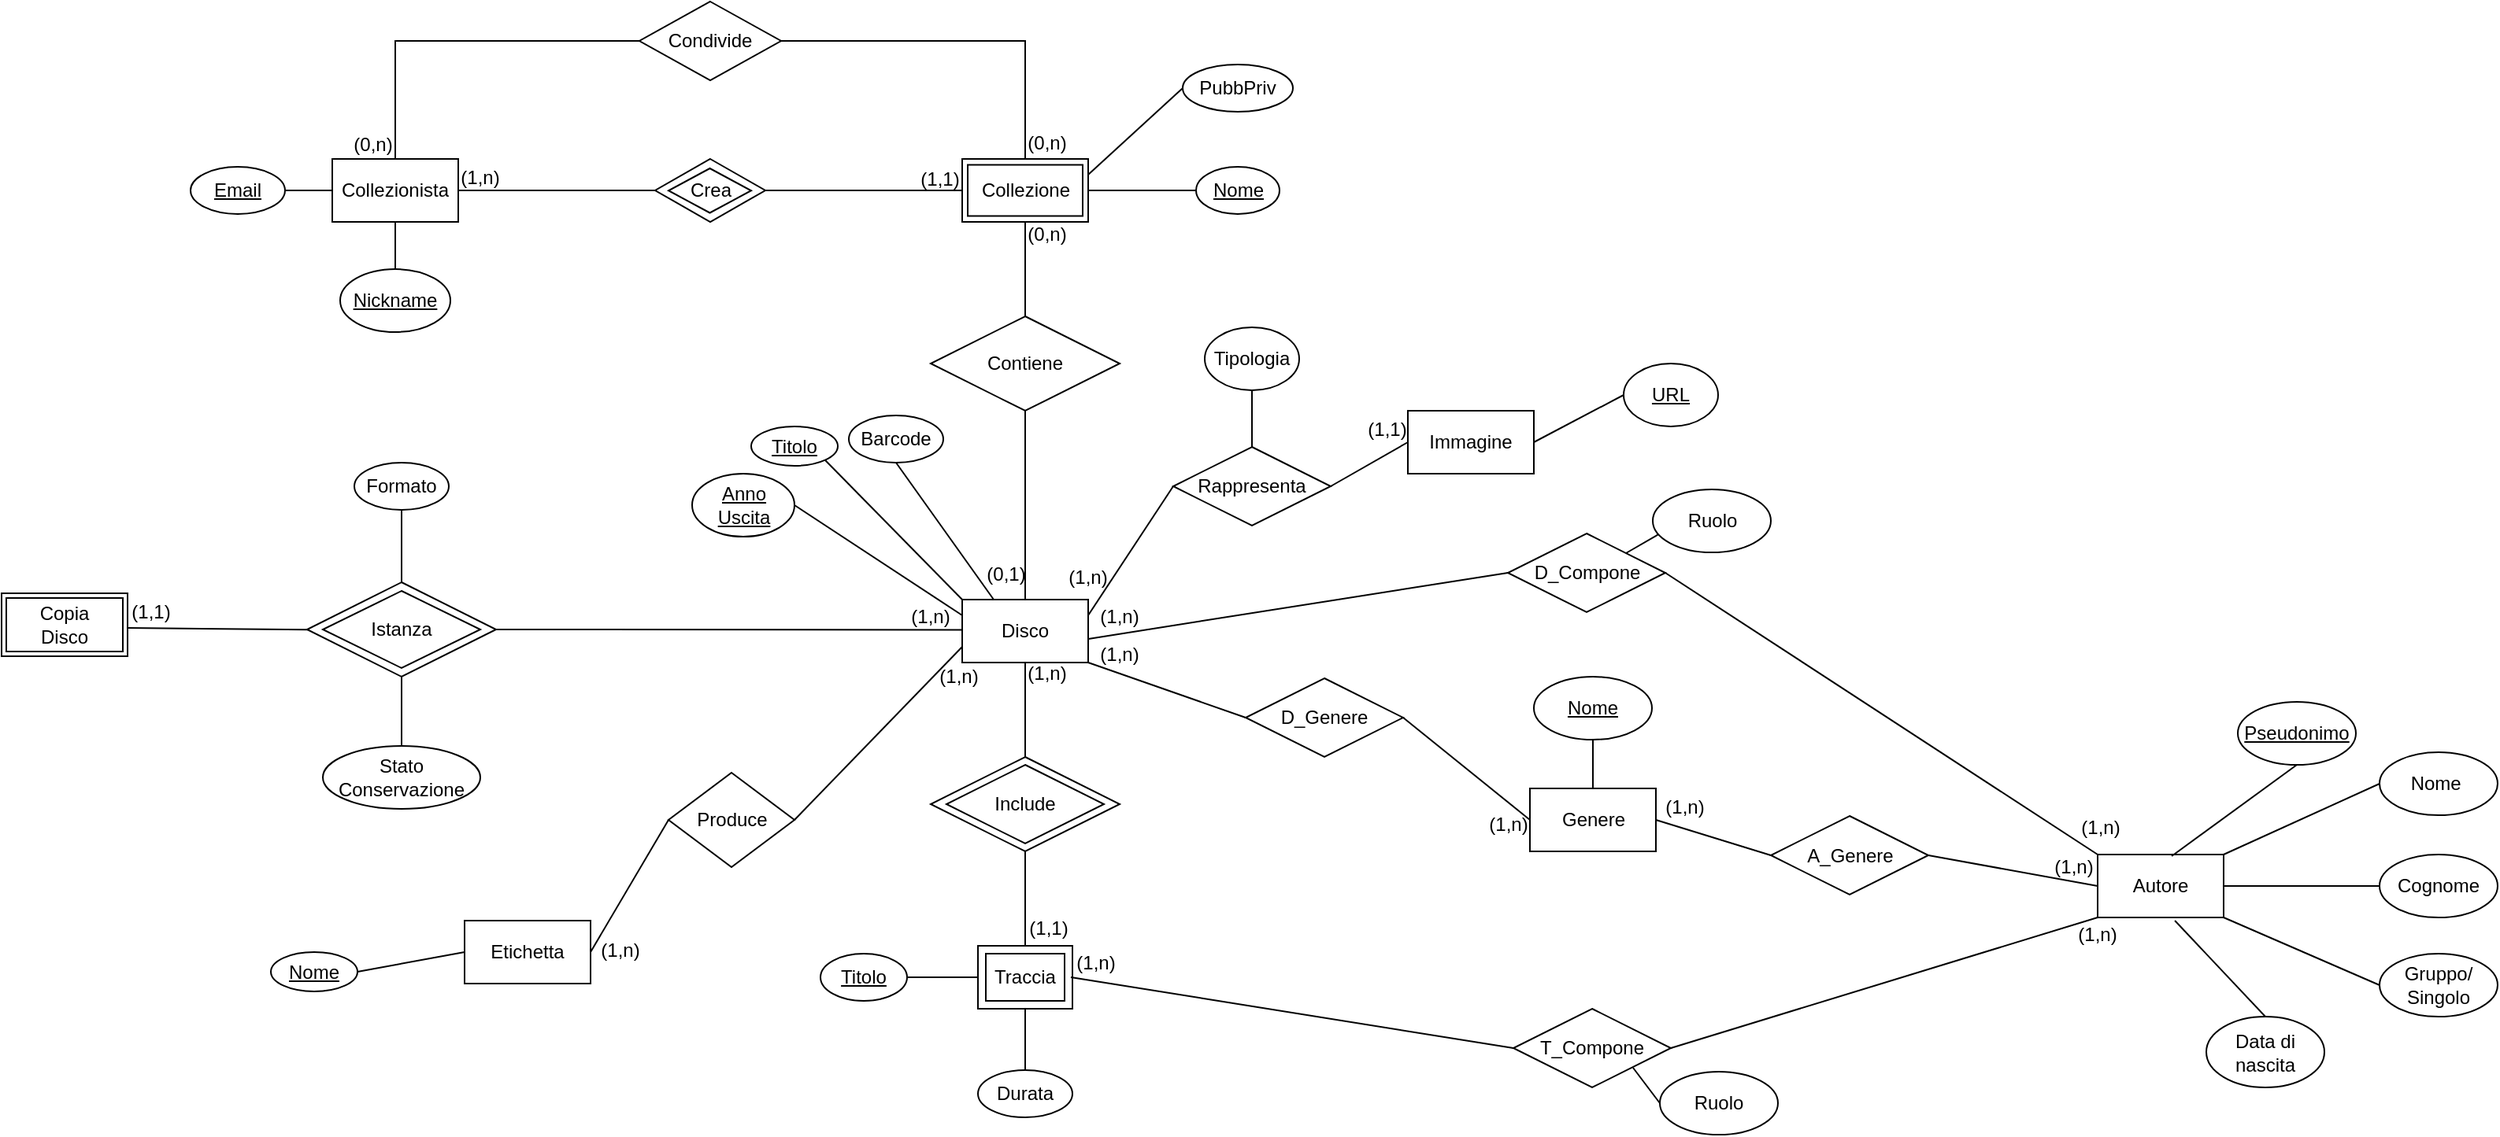 <mxfile version="21.5.0" type="device">
  <diagram name="Pagina-1" id="AUKafK9YzCT3ey8rN1MC">
    <mxGraphModel dx="1657" dy="1812" grid="1" gridSize="10" guides="1" tooltips="1" connect="1" arrows="1" fold="1" page="1" pageScale="1" pageWidth="827" pageHeight="1169" math="0" shadow="0">
      <root>
        <mxCell id="0" />
        <mxCell id="1" parent="0" />
        <mxCell id="5_9Dcx78BWzQc5fCKyHC-1" value="Collezionista" style="rounded=0;whiteSpace=wrap;html=1;" parent="1" vertex="1">
          <mxGeometry x="-170" y="10" width="80" height="40" as="geometry" />
        </mxCell>
        <mxCell id="5_9Dcx78BWzQc5fCKyHC-2" value="Collezione" style="rounded=0;whiteSpace=wrap;html=1;" parent="1" vertex="1">
          <mxGeometry x="230" y="10" width="80" height="40" as="geometry" />
        </mxCell>
        <mxCell id="5_9Dcx78BWzQc5fCKyHC-3" value="Traccia&lt;br&gt;" style="rounded=0;whiteSpace=wrap;html=1;" parent="1" vertex="1">
          <mxGeometry x="240" y="510" width="60" height="40" as="geometry" />
        </mxCell>
        <mxCell id="5_9Dcx78BWzQc5fCKyHC-4" value="Disco&lt;br&gt;" style="rounded=0;whiteSpace=wrap;html=1;" parent="1" vertex="1">
          <mxGeometry x="230" y="290" width="80" height="40" as="geometry" />
        </mxCell>
        <mxCell id="5_9Dcx78BWzQc5fCKyHC-5" value="Autore" style="rounded=0;whiteSpace=wrap;html=1;" parent="1" vertex="1">
          <mxGeometry x="951" y="452" width="80" height="40" as="geometry" />
        </mxCell>
        <mxCell id="5_9Dcx78BWzQc5fCKyHC-6" value="&lt;u&gt;Email&lt;/u&gt;" style="ellipse;whiteSpace=wrap;html=1;align=center;" parent="1" vertex="1">
          <mxGeometry x="-260" y="15" width="60" height="30" as="geometry" />
        </mxCell>
        <mxCell id="5_9Dcx78BWzQc5fCKyHC-7" value="&lt;u&gt;Nickname&lt;/u&gt;" style="ellipse;whiteSpace=wrap;html=1;align=center;" parent="1" vertex="1">
          <mxGeometry x="-165" y="80" width="70" height="40" as="geometry" />
        </mxCell>
        <mxCell id="5_9Dcx78BWzQc5fCKyHC-8" value="Crea" style="shape=rhombus;perimeter=rhombusPerimeter;whiteSpace=wrap;html=1;align=center;" parent="1" vertex="1">
          <mxGeometry x="35" y="10" width="70" height="40" as="geometry" />
        </mxCell>
        <mxCell id="5_9Dcx78BWzQc5fCKyHC-9" value="Contiene" style="shape=rhombus;perimeter=rhombusPerimeter;whiteSpace=wrap;html=1;align=center;" parent="1" vertex="1">
          <mxGeometry x="210" y="110" width="120" height="60" as="geometry" />
        </mxCell>
        <mxCell id="5_9Dcx78BWzQc5fCKyHC-10" value="Include*" style="shape=rhombus;perimeter=rhombusPerimeter;whiteSpace=wrap;html=1;align=center;" parent="1" vertex="1">
          <mxGeometry x="210" y="390" width="120" height="60" as="geometry" />
        </mxCell>
        <mxCell id="5_9Dcx78BWzQc5fCKyHC-11" value="Condivide" style="shape=rhombus;perimeter=rhombusPerimeter;whiteSpace=wrap;html=1;align=center;" parent="1" vertex="1">
          <mxGeometry x="25" y="-90" width="90" height="50" as="geometry" />
        </mxCell>
        <mxCell id="5_9Dcx78BWzQc5fCKyHC-12" value="PubbPriv" style="ellipse;whiteSpace=wrap;html=1;align=center;" parent="1" vertex="1">
          <mxGeometry x="370" y="-50" width="70" height="30" as="geometry" />
        </mxCell>
        <mxCell id="5_9Dcx78BWzQc5fCKyHC-13" value="D_Compone" style="shape=rhombus;perimeter=rhombusPerimeter;whiteSpace=wrap;html=1;align=center;" parent="1" vertex="1">
          <mxGeometry x="576.5" y="248" width="100" height="50" as="geometry" />
        </mxCell>
        <mxCell id="5_9Dcx78BWzQc5fCKyHC-14" value="T_Compone" style="shape=rhombus;perimeter=rhombusPerimeter;whiteSpace=wrap;html=1;align=center;" parent="1" vertex="1">
          <mxGeometry x="580" y="550" width="100" height="50" as="geometry" />
        </mxCell>
        <mxCell id="5_9Dcx78BWzQc5fCKyHC-15" value="" style="endArrow=none;html=1;rounded=0;exitX=1;exitY=0.5;exitDx=0;exitDy=0;entryX=0;entryY=0;entryDx=0;entryDy=0;" parent="1" source="5_9Dcx78BWzQc5fCKyHC-13" target="5_9Dcx78BWzQc5fCKyHC-5" edge="1">
          <mxGeometry relative="1" as="geometry">
            <mxPoint x="761" y="461.58" as="sourcePoint" />
            <mxPoint x="921" y="461.58" as="targetPoint" />
          </mxGeometry>
        </mxCell>
        <mxCell id="5_9Dcx78BWzQc5fCKyHC-16" value="" style="endArrow=none;html=1;rounded=0;entryX=0;entryY=1;entryDx=0;entryDy=0;exitX=1;exitY=0.5;exitDx=0;exitDy=0;" parent="1" source="5_9Dcx78BWzQc5fCKyHC-14" target="5_9Dcx78BWzQc5fCKyHC-5" edge="1">
          <mxGeometry relative="1" as="geometry">
            <mxPoint x="791" y="527" as="sourcePoint" />
            <mxPoint x="981" y="502" as="targetPoint" />
          </mxGeometry>
        </mxCell>
        <mxCell id="5_9Dcx78BWzQc5fCKyHC-17" value="" style="endArrow=none;html=1;rounded=0;entryX=0;entryY=0.5;entryDx=0;entryDy=0;exitX=1.002;exitY=0.624;exitDx=0;exitDy=0;exitPerimeter=0;" parent="1" source="5_9Dcx78BWzQc5fCKyHC-4" target="5_9Dcx78BWzQc5fCKyHC-13" edge="1">
          <mxGeometry relative="1" as="geometry">
            <mxPoint x="309" y="320" as="sourcePoint" />
            <mxPoint x="709" y="460" as="targetPoint" />
          </mxGeometry>
        </mxCell>
        <mxCell id="5_9Dcx78BWzQc5fCKyHC-18" value="" style="endArrow=none;html=1;rounded=0;entryX=1;entryY=0.5;entryDx=0;entryDy=0;exitX=0;exitY=0.5;exitDx=0;exitDy=0;" parent="1" source="5_9Dcx78BWzQc5fCKyHC-14" edge="1">
          <mxGeometry relative="1" as="geometry">
            <mxPoint x="549" y="460" as="sourcePoint" />
            <mxPoint x="299" y="530" as="targetPoint" />
          </mxGeometry>
        </mxCell>
        <mxCell id="5_9Dcx78BWzQc5fCKyHC-19" value="" style="endArrow=none;html=1;rounded=0;entryX=0.5;entryY=1;entryDx=0;entryDy=0;exitX=0.5;exitY=0;exitDx=0;exitDy=0;" parent="1" source="5_9Dcx78BWzQc5fCKyHC-10" target="5_9Dcx78BWzQc5fCKyHC-4" edge="1">
          <mxGeometry relative="1" as="geometry">
            <mxPoint x="555" y="460" as="sourcePoint" />
            <mxPoint x="715" y="460" as="targetPoint" />
          </mxGeometry>
        </mxCell>
        <mxCell id="5_9Dcx78BWzQc5fCKyHC-20" value="" style="endArrow=none;html=1;rounded=0;entryX=0.5;entryY=1;entryDx=0;entryDy=0;exitX=0.5;exitY=0;exitDx=0;exitDy=0;" parent="1" source="5_9Dcx78BWzQc5fCKyHC-4" target="5_9Dcx78BWzQc5fCKyHC-9" edge="1">
          <mxGeometry relative="1" as="geometry">
            <mxPoint x="180" y="280" as="sourcePoint" />
            <mxPoint x="340" y="280" as="targetPoint" />
          </mxGeometry>
        </mxCell>
        <mxCell id="5_9Dcx78BWzQc5fCKyHC-21" value="" style="endArrow=none;html=1;rounded=0;entryX=0.5;entryY=0;entryDx=0;entryDy=0;exitX=0.5;exitY=1;exitDx=0;exitDy=0;" parent="1" source="5_9Dcx78BWzQc5fCKyHC-2" target="5_9Dcx78BWzQc5fCKyHC-9" edge="1">
          <mxGeometry relative="1" as="geometry">
            <mxPoint x="105" y="80" as="sourcePoint" />
            <mxPoint x="265" y="80" as="targetPoint" />
          </mxGeometry>
        </mxCell>
        <mxCell id="5_9Dcx78BWzQc5fCKyHC-22" value="" style="endArrow=none;html=1;rounded=0;entryX=0.5;entryY=0;entryDx=0;entryDy=0;exitX=0.5;exitY=1;exitDx=0;exitDy=0;" parent="1" source="5_9Dcx78BWzQc5fCKyHC-10" target="5_9Dcx78BWzQc5fCKyHC-3" edge="1">
          <mxGeometry relative="1" as="geometry">
            <mxPoint x="180" y="280" as="sourcePoint" />
            <mxPoint x="340" y="280" as="targetPoint" />
          </mxGeometry>
        </mxCell>
        <mxCell id="5_9Dcx78BWzQc5fCKyHC-23" value="" style="endArrow=none;html=1;rounded=0;entryX=0;entryY=0.5;entryDx=0;entryDy=0;exitX=1;exitY=0.5;exitDx=0;exitDy=0;" parent="1" source="5_9Dcx78BWzQc5fCKyHC-8" target="5_9Dcx78BWzQc5fCKyHC-2" edge="1">
          <mxGeometry relative="1" as="geometry">
            <mxPoint x="180" y="180" as="sourcePoint" />
            <mxPoint x="340" y="180" as="targetPoint" />
          </mxGeometry>
        </mxCell>
        <mxCell id="5_9Dcx78BWzQc5fCKyHC-24" value="" style="endArrow=none;html=1;rounded=0;entryX=1;entryY=0.5;entryDx=0;entryDy=0;exitX=0;exitY=0.5;exitDx=0;exitDy=0;" parent="1" source="5_9Dcx78BWzQc5fCKyHC-8" target="5_9Dcx78BWzQc5fCKyHC-1" edge="1">
          <mxGeometry relative="1" as="geometry">
            <mxPoint x="180" y="180" as="sourcePoint" />
            <mxPoint x="340" y="180" as="targetPoint" />
          </mxGeometry>
        </mxCell>
        <mxCell id="5_9Dcx78BWzQc5fCKyHC-25" value="" style="endArrow=none;html=1;rounded=0;entryX=1;entryY=0.5;entryDx=0;entryDy=0;exitX=0.5;exitY=0;exitDx=0;exitDy=0;" parent="1" source="5_9Dcx78BWzQc5fCKyHC-2" target="5_9Dcx78BWzQc5fCKyHC-11" edge="1">
          <mxGeometry relative="1" as="geometry">
            <mxPoint x="270" y="-65" as="sourcePoint" />
            <mxPoint x="340" y="180" as="targetPoint" />
            <Array as="points">
              <mxPoint x="270" y="-65" />
            </Array>
          </mxGeometry>
        </mxCell>
        <mxCell id="5_9Dcx78BWzQc5fCKyHC-26" value="" style="endArrow=none;html=1;rounded=0;entryX=0;entryY=0.5;entryDx=0;entryDy=0;exitX=0.5;exitY=0;exitDx=0;exitDy=0;" parent="1" target="5_9Dcx78BWzQc5fCKyHC-11" edge="1">
          <mxGeometry relative="1" as="geometry">
            <mxPoint x="-130" y="10" as="sourcePoint" />
            <mxPoint x="20" y="-65" as="targetPoint" />
            <Array as="points">
              <mxPoint x="-130" y="-65" />
            </Array>
          </mxGeometry>
        </mxCell>
        <mxCell id="5_9Dcx78BWzQc5fCKyHC-27" value="Ruolo" style="ellipse;whiteSpace=wrap;html=1;align=center;" parent="1" vertex="1">
          <mxGeometry x="668.5" y="220" width="75" height="40" as="geometry" />
        </mxCell>
        <mxCell id="5_9Dcx78BWzQc5fCKyHC-28" value="&lt;u&gt;Nome&lt;/u&gt;" style="ellipse;whiteSpace=wrap;html=1;align=center;" parent="1" vertex="1">
          <mxGeometry x="378.5" y="15" width="53" height="30" as="geometry" />
        </mxCell>
        <mxCell id="5_9Dcx78BWzQc5fCKyHC-29" value="Durata" style="ellipse;whiteSpace=wrap;html=1;align=center;" parent="1" vertex="1">
          <mxGeometry x="240" y="589" width="60" height="30" as="geometry" />
        </mxCell>
        <mxCell id="5_9Dcx78BWzQc5fCKyHC-30" value="&lt;u&gt;Titolo&lt;/u&gt;" style="ellipse;whiteSpace=wrap;html=1;align=center;" parent="1" vertex="1">
          <mxGeometry x="140" y="515" width="55" height="30" as="geometry" />
        </mxCell>
        <mxCell id="5_9Dcx78BWzQc5fCKyHC-31" value="Stato&lt;br&gt;Conservazione" style="ellipse;whiteSpace=wrap;html=1;align=center;" parent="1" vertex="1">
          <mxGeometry x="-176" y="383" width="100" height="40" as="geometry" />
        </mxCell>
        <mxCell id="5_9Dcx78BWzQc5fCKyHC-32" value="Formato&lt;br&gt;" style="ellipse;whiteSpace=wrap;html=1;align=center;" parent="1" vertex="1">
          <mxGeometry x="-156" y="203" width="60" height="30" as="geometry" />
        </mxCell>
        <mxCell id="5_9Dcx78BWzQc5fCKyHC-33" value="&lt;u&gt;Anno&lt;br&gt;Uscita&lt;/u&gt;" style="ellipse;whiteSpace=wrap;html=1;align=center;" parent="1" vertex="1">
          <mxGeometry x="58.5" y="210" width="65" height="40" as="geometry" />
        </mxCell>
        <mxCell id="5_9Dcx78BWzQc5fCKyHC-34" value="&lt;u&gt;Titolo&lt;/u&gt;" style="ellipse;whiteSpace=wrap;html=1;align=center;" parent="1" vertex="1">
          <mxGeometry x="96" y="180" width="55" height="25" as="geometry" />
        </mxCell>
        <mxCell id="5_9Dcx78BWzQc5fCKyHC-35" value="" style="endArrow=none;html=1;rounded=0;entryX=0;entryY=0;entryDx=0;entryDy=0;exitX=1;exitY=1;exitDx=0;exitDy=0;" parent="1" source="5_9Dcx78BWzQc5fCKyHC-34" target="5_9Dcx78BWzQc5fCKyHC-4" edge="1">
          <mxGeometry relative="1" as="geometry">
            <mxPoint x="-120" y="400" as="sourcePoint" />
            <mxPoint x="40" y="400" as="targetPoint" />
          </mxGeometry>
        </mxCell>
        <mxCell id="5_9Dcx78BWzQc5fCKyHC-36" value="" style="endArrow=none;html=1;rounded=0;exitX=1;exitY=0.25;exitDx=0;exitDy=0;entryX=0;entryY=0.5;entryDx=0;entryDy=0;" parent="1" source="5_9Dcx78BWzQc5fCKyHC-4" target="5_9Dcx78BWzQc5fCKyHC-97" edge="1">
          <mxGeometry relative="1" as="geometry">
            <mxPoint x="150" y="260" as="sourcePoint" />
            <mxPoint x="360" y="240" as="targetPoint" />
          </mxGeometry>
        </mxCell>
        <mxCell id="5_9Dcx78BWzQc5fCKyHC-37" value="" style="endArrow=none;html=1;rounded=0;entryX=0;entryY=0.25;entryDx=0;entryDy=0;exitX=1;exitY=0.5;exitDx=0;exitDy=0;" parent="1" source="5_9Dcx78BWzQc5fCKyHC-33" target="5_9Dcx78BWzQc5fCKyHC-4" edge="1">
          <mxGeometry relative="1" as="geometry">
            <mxPoint x="150" y="260" as="sourcePoint" />
            <mxPoint x="310" y="260" as="targetPoint" />
          </mxGeometry>
        </mxCell>
        <mxCell id="5_9Dcx78BWzQc5fCKyHC-38" value="" style="endArrow=none;html=1;rounded=0;entryX=0;entryY=0.75;entryDx=0;entryDy=0;exitX=1;exitY=0.5;exitDx=0;exitDy=0;" parent="1" source="5_9Dcx78BWzQc5fCKyHC-85" target="5_9Dcx78BWzQc5fCKyHC-4" edge="1">
          <mxGeometry relative="1" as="geometry">
            <mxPoint x="130.0" y="385" as="sourcePoint" />
            <mxPoint x="310" y="260" as="targetPoint" />
          </mxGeometry>
        </mxCell>
        <mxCell id="5_9Dcx78BWzQc5fCKyHC-39" value="" style="endArrow=none;html=1;rounded=0;entryX=0.5;entryY=0;entryDx=0;entryDy=0;exitX=0.5;exitY=1;exitDx=0;exitDy=0;" parent="1" source="5_9Dcx78BWzQc5fCKyHC-57" target="5_9Dcx78BWzQc5fCKyHC-31" edge="1">
          <mxGeometry relative="1" as="geometry">
            <mxPoint x="214" y="263" as="sourcePoint" />
            <mxPoint x="374" y="263" as="targetPoint" />
          </mxGeometry>
        </mxCell>
        <mxCell id="5_9Dcx78BWzQc5fCKyHC-40" value="" style="endArrow=none;html=1;rounded=0;entryX=0.5;entryY=1;entryDx=0;entryDy=0;exitX=0.5;exitY=0;exitDx=0;exitDy=0;" parent="1" source="5_9Dcx78BWzQc5fCKyHC-57" target="5_9Dcx78BWzQc5fCKyHC-32" edge="1">
          <mxGeometry relative="1" as="geometry">
            <mxPoint x="34" y="263" as="sourcePoint" />
            <mxPoint x="194" y="263" as="targetPoint" />
          </mxGeometry>
        </mxCell>
        <mxCell id="5_9Dcx78BWzQc5fCKyHC-41" value="" style="endArrow=none;html=1;rounded=0;exitX=1;exitY=0.5;exitDx=0;exitDy=0;entryX=0;entryY=0.5;entryDx=0;entryDy=0;" parent="1" source="5_9Dcx78BWzQc5fCKyHC-6" target="5_9Dcx78BWzQc5fCKyHC-1" edge="1">
          <mxGeometry relative="1" as="geometry">
            <mxPoint x="-90" y="-50" as="sourcePoint" />
            <mxPoint x="70" y="-50" as="targetPoint" />
          </mxGeometry>
        </mxCell>
        <mxCell id="5_9Dcx78BWzQc5fCKyHC-42" value="" style="endArrow=none;html=1;rounded=0;entryX=0.5;entryY=0;entryDx=0;entryDy=0;exitX=0.5;exitY=1;exitDx=0;exitDy=0;" parent="1" source="5_9Dcx78BWzQc5fCKyHC-1" target="5_9Dcx78BWzQc5fCKyHC-7" edge="1">
          <mxGeometry relative="1" as="geometry">
            <mxPoint x="-90" y="-50" as="sourcePoint" />
            <mxPoint x="70" y="-50" as="targetPoint" />
          </mxGeometry>
        </mxCell>
        <mxCell id="5_9Dcx78BWzQc5fCKyHC-43" value="" style="endArrow=none;html=1;rounded=0;entryX=0;entryY=0.5;entryDx=0;entryDy=0;exitX=1;exitY=0.25;exitDx=0;exitDy=0;" parent="1" source="5_9Dcx78BWzQc5fCKyHC-2" target="5_9Dcx78BWzQc5fCKyHC-12" edge="1">
          <mxGeometry relative="1" as="geometry">
            <mxPoint x="-90" y="-50" as="sourcePoint" />
            <mxPoint x="70" y="-50" as="targetPoint" />
          </mxGeometry>
        </mxCell>
        <mxCell id="5_9Dcx78BWzQc5fCKyHC-44" value="" style="endArrow=none;html=1;rounded=0;entryX=0;entryY=0.5;entryDx=0;entryDy=0;exitX=1;exitY=0.5;exitDx=0;exitDy=0;" parent="1" source="5_9Dcx78BWzQc5fCKyHC-2" target="5_9Dcx78BWzQc5fCKyHC-28" edge="1">
          <mxGeometry relative="1" as="geometry">
            <mxPoint x="290" y="20" as="sourcePoint" />
            <mxPoint x="450" y="20" as="targetPoint" />
          </mxGeometry>
        </mxCell>
        <mxCell id="5_9Dcx78BWzQc5fCKyHC-45" value="" style="endArrow=none;html=1;rounded=0;entryX=1;entryY=0.5;entryDx=0;entryDy=0;" parent="1" target="5_9Dcx78BWzQc5fCKyHC-30" edge="1">
          <mxGeometry relative="1" as="geometry">
            <mxPoint x="240" y="530" as="sourcePoint" />
            <mxPoint x="450" y="530" as="targetPoint" />
          </mxGeometry>
        </mxCell>
        <mxCell id="5_9Dcx78BWzQc5fCKyHC-46" value="" style="endArrow=none;html=1;rounded=0;entryX=0.5;entryY=0;entryDx=0;entryDy=0;exitX=0.5;exitY=1;exitDx=0;exitDy=0;" parent="1" source="5_9Dcx78BWzQc5fCKyHC-3" target="5_9Dcx78BWzQc5fCKyHC-29" edge="1">
          <mxGeometry relative="1" as="geometry">
            <mxPoint x="290" y="530" as="sourcePoint" />
            <mxPoint x="450" y="530" as="targetPoint" />
          </mxGeometry>
        </mxCell>
        <mxCell id="5_9Dcx78BWzQc5fCKyHC-47" value="(0,n)" style="text;html=1;strokeColor=none;fillColor=none;align=center;verticalAlign=middle;whiteSpace=wrap;rounded=0;" parent="1" vertex="1">
          <mxGeometry x="274" y="48" width="20" height="20" as="geometry" />
        </mxCell>
        <mxCell id="5_9Dcx78BWzQc5fCKyHC-48" value="(0,1)" style="text;html=1;strokeColor=none;fillColor=none;align=center;verticalAlign=middle;whiteSpace=wrap;rounded=0;" parent="1" vertex="1">
          <mxGeometry x="250" y="263.5" width="16" height="21" as="geometry" />
        </mxCell>
        <mxCell id="5_9Dcx78BWzQc5fCKyHC-49" value="(1,1)" style="text;html=1;strokeColor=none;fillColor=none;align=center;verticalAlign=middle;whiteSpace=wrap;rounded=0;" parent="1" vertex="1">
          <mxGeometry x="275" y="489" width="20" height="20" as="geometry" />
        </mxCell>
        <mxCell id="5_9Dcx78BWzQc5fCKyHC-50" value="(1,n)" style="text;html=1;strokeColor=none;fillColor=none;align=center;verticalAlign=middle;whiteSpace=wrap;rounded=0;" parent="1" vertex="1">
          <mxGeometry x="274" y="327" width="20" height="20" as="geometry" />
        </mxCell>
        <mxCell id="5_9Dcx78BWzQc5fCKyHC-51" value="(1,n)" style="text;html=1;strokeColor=none;fillColor=none;align=center;verticalAlign=middle;whiteSpace=wrap;rounded=0;" parent="1" vertex="1">
          <mxGeometry x="-86" y="12" width="20" height="20" as="geometry" />
        </mxCell>
        <mxCell id="5_9Dcx78BWzQc5fCKyHC-52" value="(1,1)" style="text;html=1;strokeColor=none;fillColor=none;align=center;verticalAlign=middle;whiteSpace=wrap;rounded=0;" parent="1" vertex="1">
          <mxGeometry x="206" y="13" width="20" height="20" as="geometry" />
        </mxCell>
        <mxCell id="5_9Dcx78BWzQc5fCKyHC-53" value="(0,n)" style="text;html=1;strokeColor=none;fillColor=none;align=center;verticalAlign=middle;whiteSpace=wrap;rounded=0;" parent="1" vertex="1">
          <mxGeometry x="274" y="-10" width="20" height="20" as="geometry" />
        </mxCell>
        <mxCell id="5_9Dcx78BWzQc5fCKyHC-54" value="(0,n)" style="text;html=1;strokeColor=none;fillColor=none;align=center;verticalAlign=middle;whiteSpace=wrap;rounded=0;" parent="1" vertex="1">
          <mxGeometry x="-154" y="-9" width="20" height="20" as="geometry" />
        </mxCell>
        <mxCell id="5_9Dcx78BWzQc5fCKyHC-55" value="Copia &lt;br&gt;Disco" style="rounded=0;whiteSpace=wrap;html=1;" parent="1" vertex="1">
          <mxGeometry x="-380" y="286" width="80" height="40" as="geometry" />
        </mxCell>
        <mxCell id="5_9Dcx78BWzQc5fCKyHC-56" value="" style="endArrow=none;html=1;rounded=0;entryX=0.001;entryY=0.481;entryDx=0;entryDy=0;entryPerimeter=0;exitX=1;exitY=0.5;exitDx=0;exitDy=0;" parent="1" source="5_9Dcx78BWzQc5fCKyHC-57" target="5_9Dcx78BWzQc5fCKyHC-4" edge="1">
          <mxGeometry relative="1" as="geometry">
            <mxPoint x="80" y="303" as="sourcePoint" />
            <mxPoint x="230.64" y="309.44" as="targetPoint" />
          </mxGeometry>
        </mxCell>
        <mxCell id="5_9Dcx78BWzQc5fCKyHC-57" value="&#39;doppione&#39;" style="shape=rhombus;perimeter=rhombusPerimeter;whiteSpace=wrap;html=1;align=center;" parent="1" vertex="1">
          <mxGeometry x="-186" y="279" width="120" height="60" as="geometry" />
        </mxCell>
        <mxCell id="5_9Dcx78BWzQc5fCKyHC-58" value="" style="endArrow=none;html=1;rounded=0;exitX=1;exitY=0.5;exitDx=0;exitDy=0;entryX=0.005;entryY=0.436;entryDx=0;entryDy=0;entryPerimeter=0;" parent="1" edge="1">
          <mxGeometry relative="1" as="geometry">
            <mxPoint x="-300" y="308" as="sourcePoint" />
            <mxPoint x="-185.4" y="309.16" as="targetPoint" />
          </mxGeometry>
        </mxCell>
        <mxCell id="5_9Dcx78BWzQc5fCKyHC-59" value="" style="endArrow=none;html=1;rounded=0;entryX=0.043;entryY=0.72;entryDx=0;entryDy=0;exitX=1;exitY=0;exitDx=0;exitDy=0;entryPerimeter=0;" parent="1" source="5_9Dcx78BWzQc5fCKyHC-13" target="5_9Dcx78BWzQc5fCKyHC-27" edge="1">
          <mxGeometry width="50" height="50" relative="1" as="geometry">
            <mxPoint x="423.5" y="339" as="sourcePoint" />
            <mxPoint x="473.5" y="289" as="targetPoint" />
          </mxGeometry>
        </mxCell>
        <mxCell id="5_9Dcx78BWzQc5fCKyHC-60" value="Ruolo" style="ellipse;whiteSpace=wrap;html=1;align=center;" parent="1" vertex="1">
          <mxGeometry x="673" y="590" width="75" height="40" as="geometry" />
        </mxCell>
        <mxCell id="5_9Dcx78BWzQc5fCKyHC-61" value="" style="endArrow=none;html=1;rounded=0;entryX=0;entryY=0.5;entryDx=0;entryDy=0;exitX=1;exitY=1;exitDx=0;exitDy=0;" parent="1" target="5_9Dcx78BWzQc5fCKyHC-60" edge="1">
          <mxGeometry width="50" height="50" relative="1" as="geometry">
            <mxPoint x="656" y="587.5" as="sourcePoint" />
            <mxPoint x="470" y="590" as="targetPoint" />
          </mxGeometry>
        </mxCell>
        <mxCell id="5_9Dcx78BWzQc5fCKyHC-62" value="(1,n)" style="text;html=1;strokeColor=none;fillColor=none;align=center;verticalAlign=middle;whiteSpace=wrap;rounded=0;" parent="1" vertex="1">
          <mxGeometry x="202" y="290" width="16" height="21" as="geometry" />
        </mxCell>
        <mxCell id="5_9Dcx78BWzQc5fCKyHC-63" value="(1,1)" style="text;html=1;strokeColor=none;fillColor=none;align=center;verticalAlign=middle;whiteSpace=wrap;rounded=0;" parent="1" vertex="1">
          <mxGeometry x="-293" y="287" width="16" height="21" as="geometry" />
        </mxCell>
        <mxCell id="5_9Dcx78BWzQc5fCKyHC-75" value="(1,n)" style="text;html=1;strokeColor=none;fillColor=none;align=center;verticalAlign=middle;whiteSpace=wrap;rounded=0;" parent="1" vertex="1">
          <mxGeometry x="951.5" y="430" width="3" height="10" as="geometry" />
        </mxCell>
        <mxCell id="5_9Dcx78BWzQc5fCKyHC-76" value="(1,n)" style="text;html=1;strokeColor=none;fillColor=none;align=center;verticalAlign=middle;whiteSpace=wrap;rounded=0;" parent="1" vertex="1">
          <mxGeometry x="320" y="291" width="20" height="20" as="geometry" />
        </mxCell>
        <mxCell id="5_9Dcx78BWzQc5fCKyHC-77" value="(1,n)" style="text;html=1;strokeColor=none;fillColor=none;align=center;verticalAlign=middle;whiteSpace=wrap;rounded=0;" parent="1" vertex="1">
          <mxGeometry x="941" y="493" width="20" height="20" as="geometry" />
        </mxCell>
        <mxCell id="5_9Dcx78BWzQc5fCKyHC-78" value="(1,n)" style="text;html=1;strokeColor=none;fillColor=none;align=center;verticalAlign=middle;whiteSpace=wrap;rounded=0;" parent="1" vertex="1">
          <mxGeometry x="304.5" y="511" width="20" height="20" as="geometry" />
        </mxCell>
        <mxCell id="5_9Dcx78BWzQc5fCKyHC-79" value="Collezione" style="rounded=0;whiteSpace=wrap;html=1;" parent="1" vertex="1">
          <mxGeometry x="233.5" y="13.75" width="73" height="32.5" as="geometry" />
        </mxCell>
        <mxCell id="5_9Dcx78BWzQc5fCKyHC-80" value="Traccia&lt;br&gt;" style="rounded=0;whiteSpace=wrap;html=1;" parent="1" vertex="1">
          <mxGeometry x="245" y="515" width="50" height="30" as="geometry" />
        </mxCell>
        <mxCell id="5_9Dcx78BWzQc5fCKyHC-81" value="Copia &lt;br&gt;Disco" style="rounded=0;whiteSpace=wrap;html=1;" parent="1" vertex="1">
          <mxGeometry x="-377" y="289" width="74" height="34" as="geometry" />
        </mxCell>
        <mxCell id="5_9Dcx78BWzQc5fCKyHC-82" value="Crea" style="shape=rhombus;perimeter=rhombusPerimeter;whiteSpace=wrap;html=1;align=center;" parent="1" vertex="1">
          <mxGeometry x="43.5" y="16" width="52.5" height="28.25" as="geometry" />
        </mxCell>
        <mxCell id="5_9Dcx78BWzQc5fCKyHC-83" value="Istanza" style="shape=rhombus;perimeter=rhombusPerimeter;whiteSpace=wrap;html=1;align=center;" parent="1" vertex="1">
          <mxGeometry x="-176" y="284.5" width="100" height="49" as="geometry" />
        </mxCell>
        <mxCell id="5_9Dcx78BWzQc5fCKyHC-84" value="Include" style="shape=rhombus;perimeter=rhombusPerimeter;whiteSpace=wrap;html=1;align=center;" parent="1" vertex="1">
          <mxGeometry x="220" y="395" width="100" height="50" as="geometry" />
        </mxCell>
        <mxCell id="5_9Dcx78BWzQc5fCKyHC-85" value="Produce" style="rhombus;whiteSpace=wrap;html=1;" parent="1" vertex="1">
          <mxGeometry x="43.5" y="400" width="80" height="60" as="geometry" />
        </mxCell>
        <mxCell id="5_9Dcx78BWzQc5fCKyHC-86" value="Etichetta" style="rounded=0;whiteSpace=wrap;html=1;" parent="1" vertex="1">
          <mxGeometry x="-86" y="494" width="80" height="40" as="geometry" />
        </mxCell>
        <mxCell id="5_9Dcx78BWzQc5fCKyHC-87" value="" style="endArrow=none;html=1;rounded=0;entryX=0;entryY=0.5;entryDx=0;entryDy=0;exitX=1;exitY=0.5;exitDx=0;exitDy=0;" parent="1" source="5_9Dcx78BWzQc5fCKyHC-86" target="5_9Dcx78BWzQc5fCKyHC-85" edge="1">
          <mxGeometry width="50" height="50" relative="1" as="geometry">
            <mxPoint x="-30" y="400" as="sourcePoint" />
            <mxPoint x="20" y="350" as="targetPoint" />
          </mxGeometry>
        </mxCell>
        <mxCell id="5_9Dcx78BWzQc5fCKyHC-88" value="&lt;u&gt;Nome&lt;/u&gt;" style="ellipse;whiteSpace=wrap;html=1;align=center;" parent="1" vertex="1">
          <mxGeometry x="-209" y="514" width="55" height="25" as="geometry" />
        </mxCell>
        <mxCell id="5_9Dcx78BWzQc5fCKyHC-89" value="" style="endArrow=none;html=1;rounded=0;entryX=1;entryY=0.5;entryDx=0;entryDy=0;exitX=0;exitY=0.5;exitDx=0;exitDy=0;" parent="1" source="5_9Dcx78BWzQc5fCKyHC-86" target="5_9Dcx78BWzQc5fCKyHC-88" edge="1">
          <mxGeometry width="50" height="50" relative="1" as="geometry">
            <mxPoint x="120" y="450" as="sourcePoint" />
            <mxPoint x="170" y="400" as="targetPoint" />
          </mxGeometry>
        </mxCell>
        <mxCell id="5_9Dcx78BWzQc5fCKyHC-90" value="(1,n)" style="text;html=1;strokeColor=none;fillColor=none;align=center;verticalAlign=middle;whiteSpace=wrap;rounded=0;" parent="1" vertex="1">
          <mxGeometry x="3" y="503" width="20" height="20" as="geometry" />
        </mxCell>
        <mxCell id="5_9Dcx78BWzQc5fCKyHC-91" value="(1,n)" style="text;html=1;strokeColor=none;fillColor=none;align=center;verticalAlign=middle;whiteSpace=wrap;rounded=0;" parent="1" vertex="1">
          <mxGeometry x="218" y="329" width="20" height="20" as="geometry" />
        </mxCell>
        <mxCell id="5_9Dcx78BWzQc5fCKyHC-92" value="Barcode" style="ellipse;whiteSpace=wrap;html=1;align=center;" parent="1" vertex="1">
          <mxGeometry x="158" y="173" width="60" height="30" as="geometry" />
        </mxCell>
        <mxCell id="5_9Dcx78BWzQc5fCKyHC-93" value="" style="endArrow=none;html=1;rounded=0;entryX=0.5;entryY=1;entryDx=0;entryDy=0;exitX=0.25;exitY=0;exitDx=0;exitDy=0;" parent="1" source="5_9Dcx78BWzQc5fCKyHC-4" target="5_9Dcx78BWzQc5fCKyHC-92" edge="1">
          <mxGeometry relative="1" as="geometry">
            <mxPoint x="80.0" y="120" as="sourcePoint" />
            <mxPoint x="140" y="90" as="targetPoint" />
          </mxGeometry>
        </mxCell>
        <mxCell id="5_9Dcx78BWzQc5fCKyHC-94" value="URL" style="ellipse;whiteSpace=wrap;html=1;align=center;fontStyle=4" parent="1" vertex="1">
          <mxGeometry x="650" y="140" width="60" height="40" as="geometry" />
        </mxCell>
        <mxCell id="5_9Dcx78BWzQc5fCKyHC-96" value="Immagine" style="rounded=0;whiteSpace=wrap;html=1;" parent="1" vertex="1">
          <mxGeometry x="513" y="170" width="80" height="40" as="geometry" />
        </mxCell>
        <mxCell id="5_9Dcx78BWzQc5fCKyHC-97" value="Rappresenta" style="shape=rhombus;perimeter=rhombusPerimeter;whiteSpace=wrap;html=1;align=center;" parent="1" vertex="1">
          <mxGeometry x="364" y="193" width="100" height="50" as="geometry" />
        </mxCell>
        <mxCell id="5_9Dcx78BWzQc5fCKyHC-98" value="" style="endArrow=none;html=1;rounded=0;exitX=1;exitY=0.5;exitDx=0;exitDy=0;entryX=0;entryY=0.5;entryDx=0;entryDy=0;" parent="1" source="5_9Dcx78BWzQc5fCKyHC-97" target="5_9Dcx78BWzQc5fCKyHC-96" edge="1">
          <mxGeometry width="50" height="50" relative="1" as="geometry">
            <mxPoint x="458.5" y="243" as="sourcePoint" />
            <mxPoint x="491.5" y="215" as="targetPoint" />
          </mxGeometry>
        </mxCell>
        <mxCell id="5_9Dcx78BWzQc5fCKyHC-99" value="(1,1)" style="text;html=1;strokeColor=none;fillColor=none;align=center;verticalAlign=middle;whiteSpace=wrap;rounded=0;" parent="1" vertex="1">
          <mxGeometry x="490" y="172" width="20" height="20" as="geometry" />
        </mxCell>
        <mxCell id="5_9Dcx78BWzQc5fCKyHC-100" value="Tipologia" style="ellipse;whiteSpace=wrap;html=1;align=center;" parent="1" vertex="1">
          <mxGeometry x="384" y="117" width="60" height="40" as="geometry" />
        </mxCell>
        <mxCell id="5_9Dcx78BWzQc5fCKyHC-101" value="" style="endArrow=none;html=1;rounded=0;exitX=1;exitY=0.5;exitDx=0;exitDy=0;entryX=0;entryY=0.5;entryDx=0;entryDy=0;" parent="1" source="5_9Dcx78BWzQc5fCKyHC-96" target="5_9Dcx78BWzQc5fCKyHC-94" edge="1">
          <mxGeometry relative="1" as="geometry">
            <mxPoint x="670" y="210" as="sourcePoint" />
            <mxPoint x="693" y="140" as="targetPoint" />
          </mxGeometry>
        </mxCell>
        <mxCell id="5_9Dcx78BWzQc5fCKyHC-102" value="(1,n)" style="text;html=1;strokeColor=none;fillColor=none;align=center;verticalAlign=middle;whiteSpace=wrap;rounded=0;" parent="1" vertex="1">
          <mxGeometry x="300" y="266" width="20" height="20" as="geometry" />
        </mxCell>
        <mxCell id="5_9Dcx78BWzQc5fCKyHC-103" value="Genere" style="rounded=0;whiteSpace=wrap;html=1;" parent="1" vertex="1">
          <mxGeometry x="590.5" y="410" width="80" height="40" as="geometry" />
        </mxCell>
        <mxCell id="5_9Dcx78BWzQc5fCKyHC-104" value="D_Genere" style="shape=rhombus;perimeter=rhombusPerimeter;whiteSpace=wrap;html=1;align=center;" parent="1" vertex="1">
          <mxGeometry x="410" y="340" width="100" height="50" as="geometry" />
        </mxCell>
        <mxCell id="5_9Dcx78BWzQc5fCKyHC-105" value="A_Genere" style="shape=rhombus;perimeter=rhombusPerimeter;whiteSpace=wrap;html=1;align=center;" parent="1" vertex="1">
          <mxGeometry x="743.5" y="427.5" width="100" height="50" as="geometry" />
        </mxCell>
        <mxCell id="5_9Dcx78BWzQc5fCKyHC-106" value="" style="endArrow=none;html=1;rounded=0;exitX=1;exitY=0.5;exitDx=0;exitDy=0;entryX=0;entryY=0.5;entryDx=0;entryDy=0;" parent="1" source="5_9Dcx78BWzQc5fCKyHC-104" target="5_9Dcx78BWzQc5fCKyHC-103" edge="1">
          <mxGeometry width="50" height="50" relative="1" as="geometry">
            <mxPoint x="740" y="490" as="sourcePoint" />
            <mxPoint x="790" y="440" as="targetPoint" />
          </mxGeometry>
        </mxCell>
        <mxCell id="5_9Dcx78BWzQc5fCKyHC-107" value="" style="endArrow=none;html=1;rounded=0;exitX=0;exitY=0.5;exitDx=0;exitDy=0;entryX=1;entryY=0.5;entryDx=0;entryDy=0;" parent="1" source="5_9Dcx78BWzQc5fCKyHC-105" target="5_9Dcx78BWzQc5fCKyHC-103" edge="1">
          <mxGeometry width="50" height="50" relative="1" as="geometry">
            <mxPoint x="740" y="490" as="sourcePoint" />
            <mxPoint x="790" y="440" as="targetPoint" />
          </mxGeometry>
        </mxCell>
        <mxCell id="5_9Dcx78BWzQc5fCKyHC-108" value="" style="endArrow=none;html=1;rounded=0;entryX=0;entryY=0.5;entryDx=0;entryDy=0;exitX=1;exitY=0.5;exitDx=0;exitDy=0;" parent="1" source="5_9Dcx78BWzQc5fCKyHC-105" target="5_9Dcx78BWzQc5fCKyHC-5" edge="1">
          <mxGeometry width="50" height="50" relative="1" as="geometry">
            <mxPoint x="740" y="490" as="sourcePoint" />
            <mxPoint x="790" y="440" as="targetPoint" />
          </mxGeometry>
        </mxCell>
        <mxCell id="5_9Dcx78BWzQc5fCKyHC-109" value="" style="endArrow=none;html=1;rounded=0;entryX=1;entryY=1;entryDx=0;entryDy=0;exitX=0;exitY=0.5;exitDx=0;exitDy=0;" parent="1" source="5_9Dcx78BWzQc5fCKyHC-104" target="5_9Dcx78BWzQc5fCKyHC-4" edge="1">
          <mxGeometry width="50" height="50" relative="1" as="geometry">
            <mxPoint x="480" y="380" as="sourcePoint" />
            <mxPoint x="530" y="330" as="targetPoint" />
          </mxGeometry>
        </mxCell>
        <mxCell id="5_9Dcx78BWzQc5fCKyHC-110" value="(1,n)" style="text;html=1;strokeColor=none;fillColor=none;align=center;verticalAlign=middle;whiteSpace=wrap;rounded=0;" parent="1" vertex="1">
          <mxGeometry x="934.5" y="455" width="3" height="10" as="geometry" />
        </mxCell>
        <mxCell id="5_9Dcx78BWzQc5fCKyHC-111" value="(1,n)" style="text;html=1;strokeColor=none;fillColor=none;align=center;verticalAlign=middle;whiteSpace=wrap;rounded=0;" parent="1" vertex="1">
          <mxGeometry x="687" y="417" width="3" height="10" as="geometry" />
        </mxCell>
        <mxCell id="5_9Dcx78BWzQc5fCKyHC-112" value="&lt;u&gt;Nome&lt;/u&gt;" style="ellipse;whiteSpace=wrap;html=1;align=center;" parent="1" vertex="1">
          <mxGeometry x="593" y="339" width="75" height="40" as="geometry" />
        </mxCell>
        <mxCell id="5_9Dcx78BWzQc5fCKyHC-113" value="" style="endArrow=none;html=1;rounded=0;entryX=0.5;entryY=0;entryDx=0;entryDy=0;exitX=0.5;exitY=1;exitDx=0;exitDy=0;" parent="1" source="5_9Dcx78BWzQc5fCKyHC-112" target="5_9Dcx78BWzQc5fCKyHC-103" edge="1">
          <mxGeometry width="50" height="50" relative="1" as="geometry">
            <mxPoint x="666" y="271" as="sourcePoint" />
            <mxPoint x="686" y="259" as="targetPoint" />
          </mxGeometry>
        </mxCell>
        <mxCell id="5_9Dcx78BWzQc5fCKyHC-114" value="(1,n)" style="text;html=1;strokeColor=none;fillColor=none;align=center;verticalAlign=middle;whiteSpace=wrap;rounded=0;" parent="1" vertex="1">
          <mxGeometry x="320" y="315" width="20" height="20" as="geometry" />
        </mxCell>
        <mxCell id="5_9Dcx78BWzQc5fCKyHC-115" value="(1,n)" style="text;html=1;strokeColor=none;fillColor=none;align=center;verticalAlign=middle;whiteSpace=wrap;rounded=0;" parent="1" vertex="1">
          <mxGeometry x="567" y="423" width="20" height="20" as="geometry" />
        </mxCell>
        <mxCell id="5_9Dcx78BWzQc5fCKyHC-116" value="Nome&amp;nbsp;" style="ellipse;whiteSpace=wrap;html=1;align=center;" parent="1" vertex="1">
          <mxGeometry x="1130" y="387" width="75" height="40" as="geometry" />
        </mxCell>
        <mxCell id="5_9Dcx78BWzQc5fCKyHC-117" value="" style="endArrow=none;html=1;rounded=0;entryX=0;entryY=0.5;entryDx=0;entryDy=0;exitX=1;exitY=0;exitDx=0;exitDy=0;" parent="1" source="5_9Dcx78BWzQc5fCKyHC-5" target="5_9Dcx78BWzQc5fCKyHC-116" edge="1">
          <mxGeometry width="50" height="50" relative="1" as="geometry">
            <mxPoint x="1075" y="463" as="sourcePoint" />
            <mxPoint x="837" y="481" as="targetPoint" />
          </mxGeometry>
        </mxCell>
        <mxCell id="5_9Dcx78BWzQc5fCKyHC-118" value="Gruppo/&lt;br&gt;Singolo" style="ellipse;whiteSpace=wrap;html=1;align=center;" parent="1" vertex="1">
          <mxGeometry x="1130" y="515" width="75" height="40" as="geometry" />
        </mxCell>
        <mxCell id="5_9Dcx78BWzQc5fCKyHC-120" value="&lt;u&gt;Pseudonimo&lt;/u&gt;" style="ellipse;whiteSpace=wrap;html=1;align=center;" parent="1" vertex="1">
          <mxGeometry x="1040" y="355" width="75" height="40" as="geometry" />
        </mxCell>
        <mxCell id="5_9Dcx78BWzQc5fCKyHC-121" value="" style="endArrow=none;html=1;rounded=0;entryX=0.5;entryY=1;entryDx=0;entryDy=0;exitX=0.588;exitY=0.025;exitDx=0;exitDy=0;exitPerimeter=0;" parent="1" source="5_9Dcx78BWzQc5fCKyHC-5" target="5_9Dcx78BWzQc5fCKyHC-120" edge="1">
          <mxGeometry width="50" height="50" relative="1" as="geometry">
            <mxPoint x="1036.52" y="452.72" as="sourcePoint" />
            <mxPoint x="1116" y="371" as="targetPoint" />
          </mxGeometry>
        </mxCell>
        <mxCell id="5_9Dcx78BWzQc5fCKyHC-124" value="" style="endArrow=none;html=1;rounded=0;entryX=0;entryY=0.5;entryDx=0;entryDy=0;exitX=1;exitY=0.5;exitDx=0;exitDy=0;" parent="1" source="5_9Dcx78BWzQc5fCKyHC-5" target="5_9Dcx78BWzQc5fCKyHC-125" edge="1">
          <mxGeometry width="50" height="50" relative="1" as="geometry">
            <mxPoint x="1075" y="473" as="sourcePoint" />
            <mxPoint x="1165" y="473" as="targetPoint" />
          </mxGeometry>
        </mxCell>
        <mxCell id="5_9Dcx78BWzQc5fCKyHC-125" value="Cognome" style="ellipse;whiteSpace=wrap;html=1;align=center;" parent="1" vertex="1">
          <mxGeometry x="1130" y="452" width="75" height="40" as="geometry" />
        </mxCell>
        <mxCell id="5_9Dcx78BWzQc5fCKyHC-126" value="" style="endArrow=none;html=1;rounded=0;entryX=0;entryY=0.5;entryDx=0;entryDy=0;exitX=1;exitY=1;exitDx=0;exitDy=0;" parent="1" source="5_9Dcx78BWzQc5fCKyHC-5" target="5_9Dcx78BWzQc5fCKyHC-118" edge="1">
          <mxGeometry width="50" height="50" relative="1" as="geometry">
            <mxPoint x="1041" y="482" as="sourcePoint" />
            <mxPoint x="1210" y="483" as="targetPoint" />
          </mxGeometry>
        </mxCell>
        <mxCell id="5_9Dcx78BWzQc5fCKyHC-128" value="" style="endArrow=none;html=1;rounded=0;exitX=0.5;exitY=1;exitDx=0;exitDy=0;entryX=0.5;entryY=0;entryDx=0;entryDy=0;" parent="1" source="5_9Dcx78BWzQc5fCKyHC-100" target="5_9Dcx78BWzQc5fCKyHC-97" edge="1">
          <mxGeometry relative="1" as="geometry">
            <mxPoint x="603" y="187" as="sourcePoint" />
            <mxPoint x="630" y="120" as="targetPoint" />
          </mxGeometry>
        </mxCell>
        <mxCell id="ZMli-dThiIkDTCgr08h6-2" value="Data di nascita" style="ellipse;whiteSpace=wrap;html=1;align=center;" vertex="1" parent="1">
          <mxGeometry x="1020" y="555" width="75" height="45" as="geometry" />
        </mxCell>
        <mxCell id="ZMli-dThiIkDTCgr08h6-3" value="" style="endArrow=none;html=1;rounded=0;entryX=0.5;entryY=0;entryDx=0;entryDy=0;exitX=0.613;exitY=1.05;exitDx=0;exitDy=0;exitPerimeter=0;" edge="1" parent="1" target="ZMli-dThiIkDTCgr08h6-2" source="5_9Dcx78BWzQc5fCKyHC-5">
          <mxGeometry width="50" height="50" relative="1" as="geometry">
            <mxPoint x="934.5" y="531" as="sourcePoint" />
            <mxPoint x="1113.5" y="522" as="targetPoint" />
          </mxGeometry>
        </mxCell>
      </root>
    </mxGraphModel>
  </diagram>
</mxfile>
